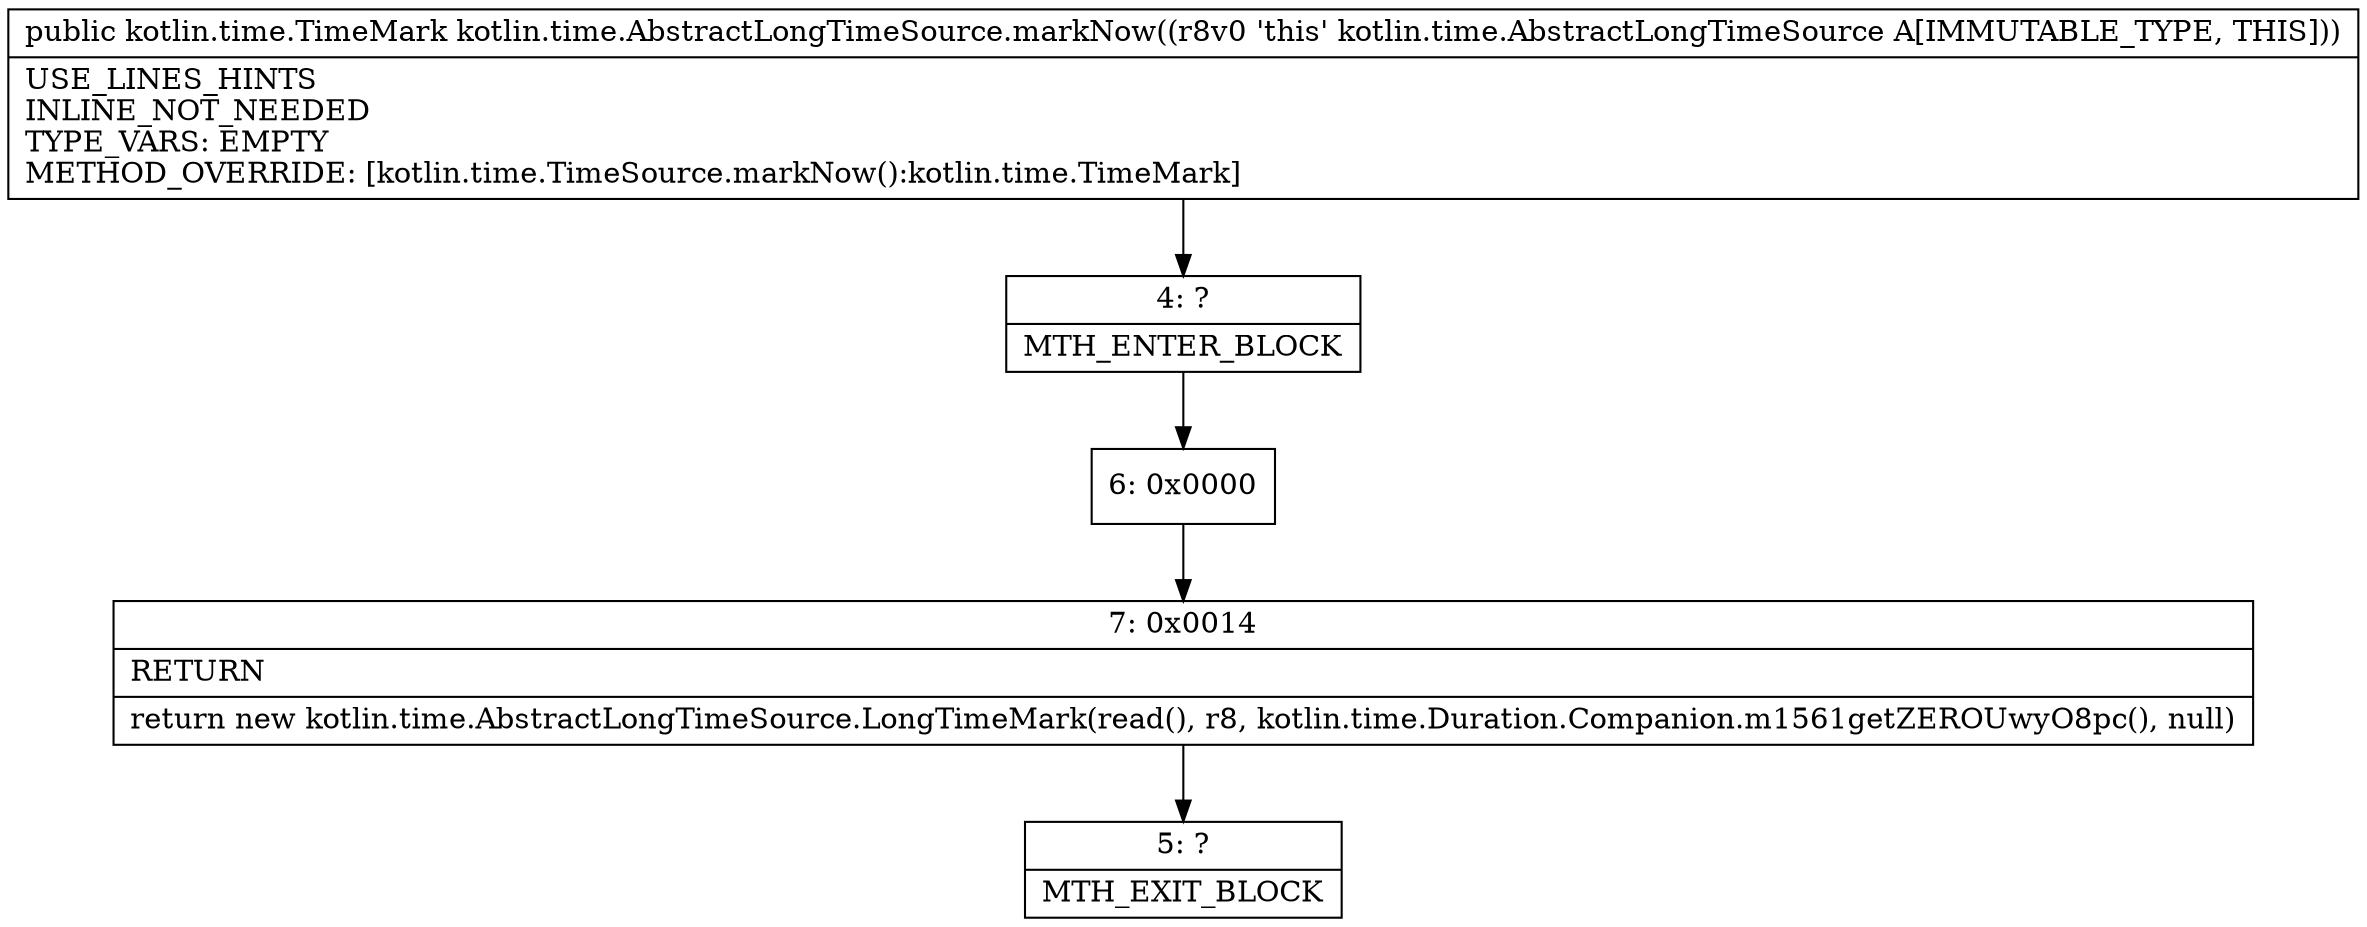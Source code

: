 digraph "CFG forkotlin.time.AbstractLongTimeSource.markNow()Lkotlin\/time\/TimeMark;" {
Node_4 [shape=record,label="{4\:\ ?|MTH_ENTER_BLOCK\l}"];
Node_6 [shape=record,label="{6\:\ 0x0000}"];
Node_7 [shape=record,label="{7\:\ 0x0014|RETURN\l|return new kotlin.time.AbstractLongTimeSource.LongTimeMark(read(), r8, kotlin.time.Duration.Companion.m1561getZEROUwyO8pc(), null)\l}"];
Node_5 [shape=record,label="{5\:\ ?|MTH_EXIT_BLOCK\l}"];
MethodNode[shape=record,label="{public kotlin.time.TimeMark kotlin.time.AbstractLongTimeSource.markNow((r8v0 'this' kotlin.time.AbstractLongTimeSource A[IMMUTABLE_TYPE, THIS]))  | USE_LINES_HINTS\lINLINE_NOT_NEEDED\lTYPE_VARS: EMPTY\lMETHOD_OVERRIDE: [kotlin.time.TimeSource.markNow():kotlin.time.TimeMark]\l}"];
MethodNode -> Node_4;Node_4 -> Node_6;
Node_6 -> Node_7;
Node_7 -> Node_5;
}

